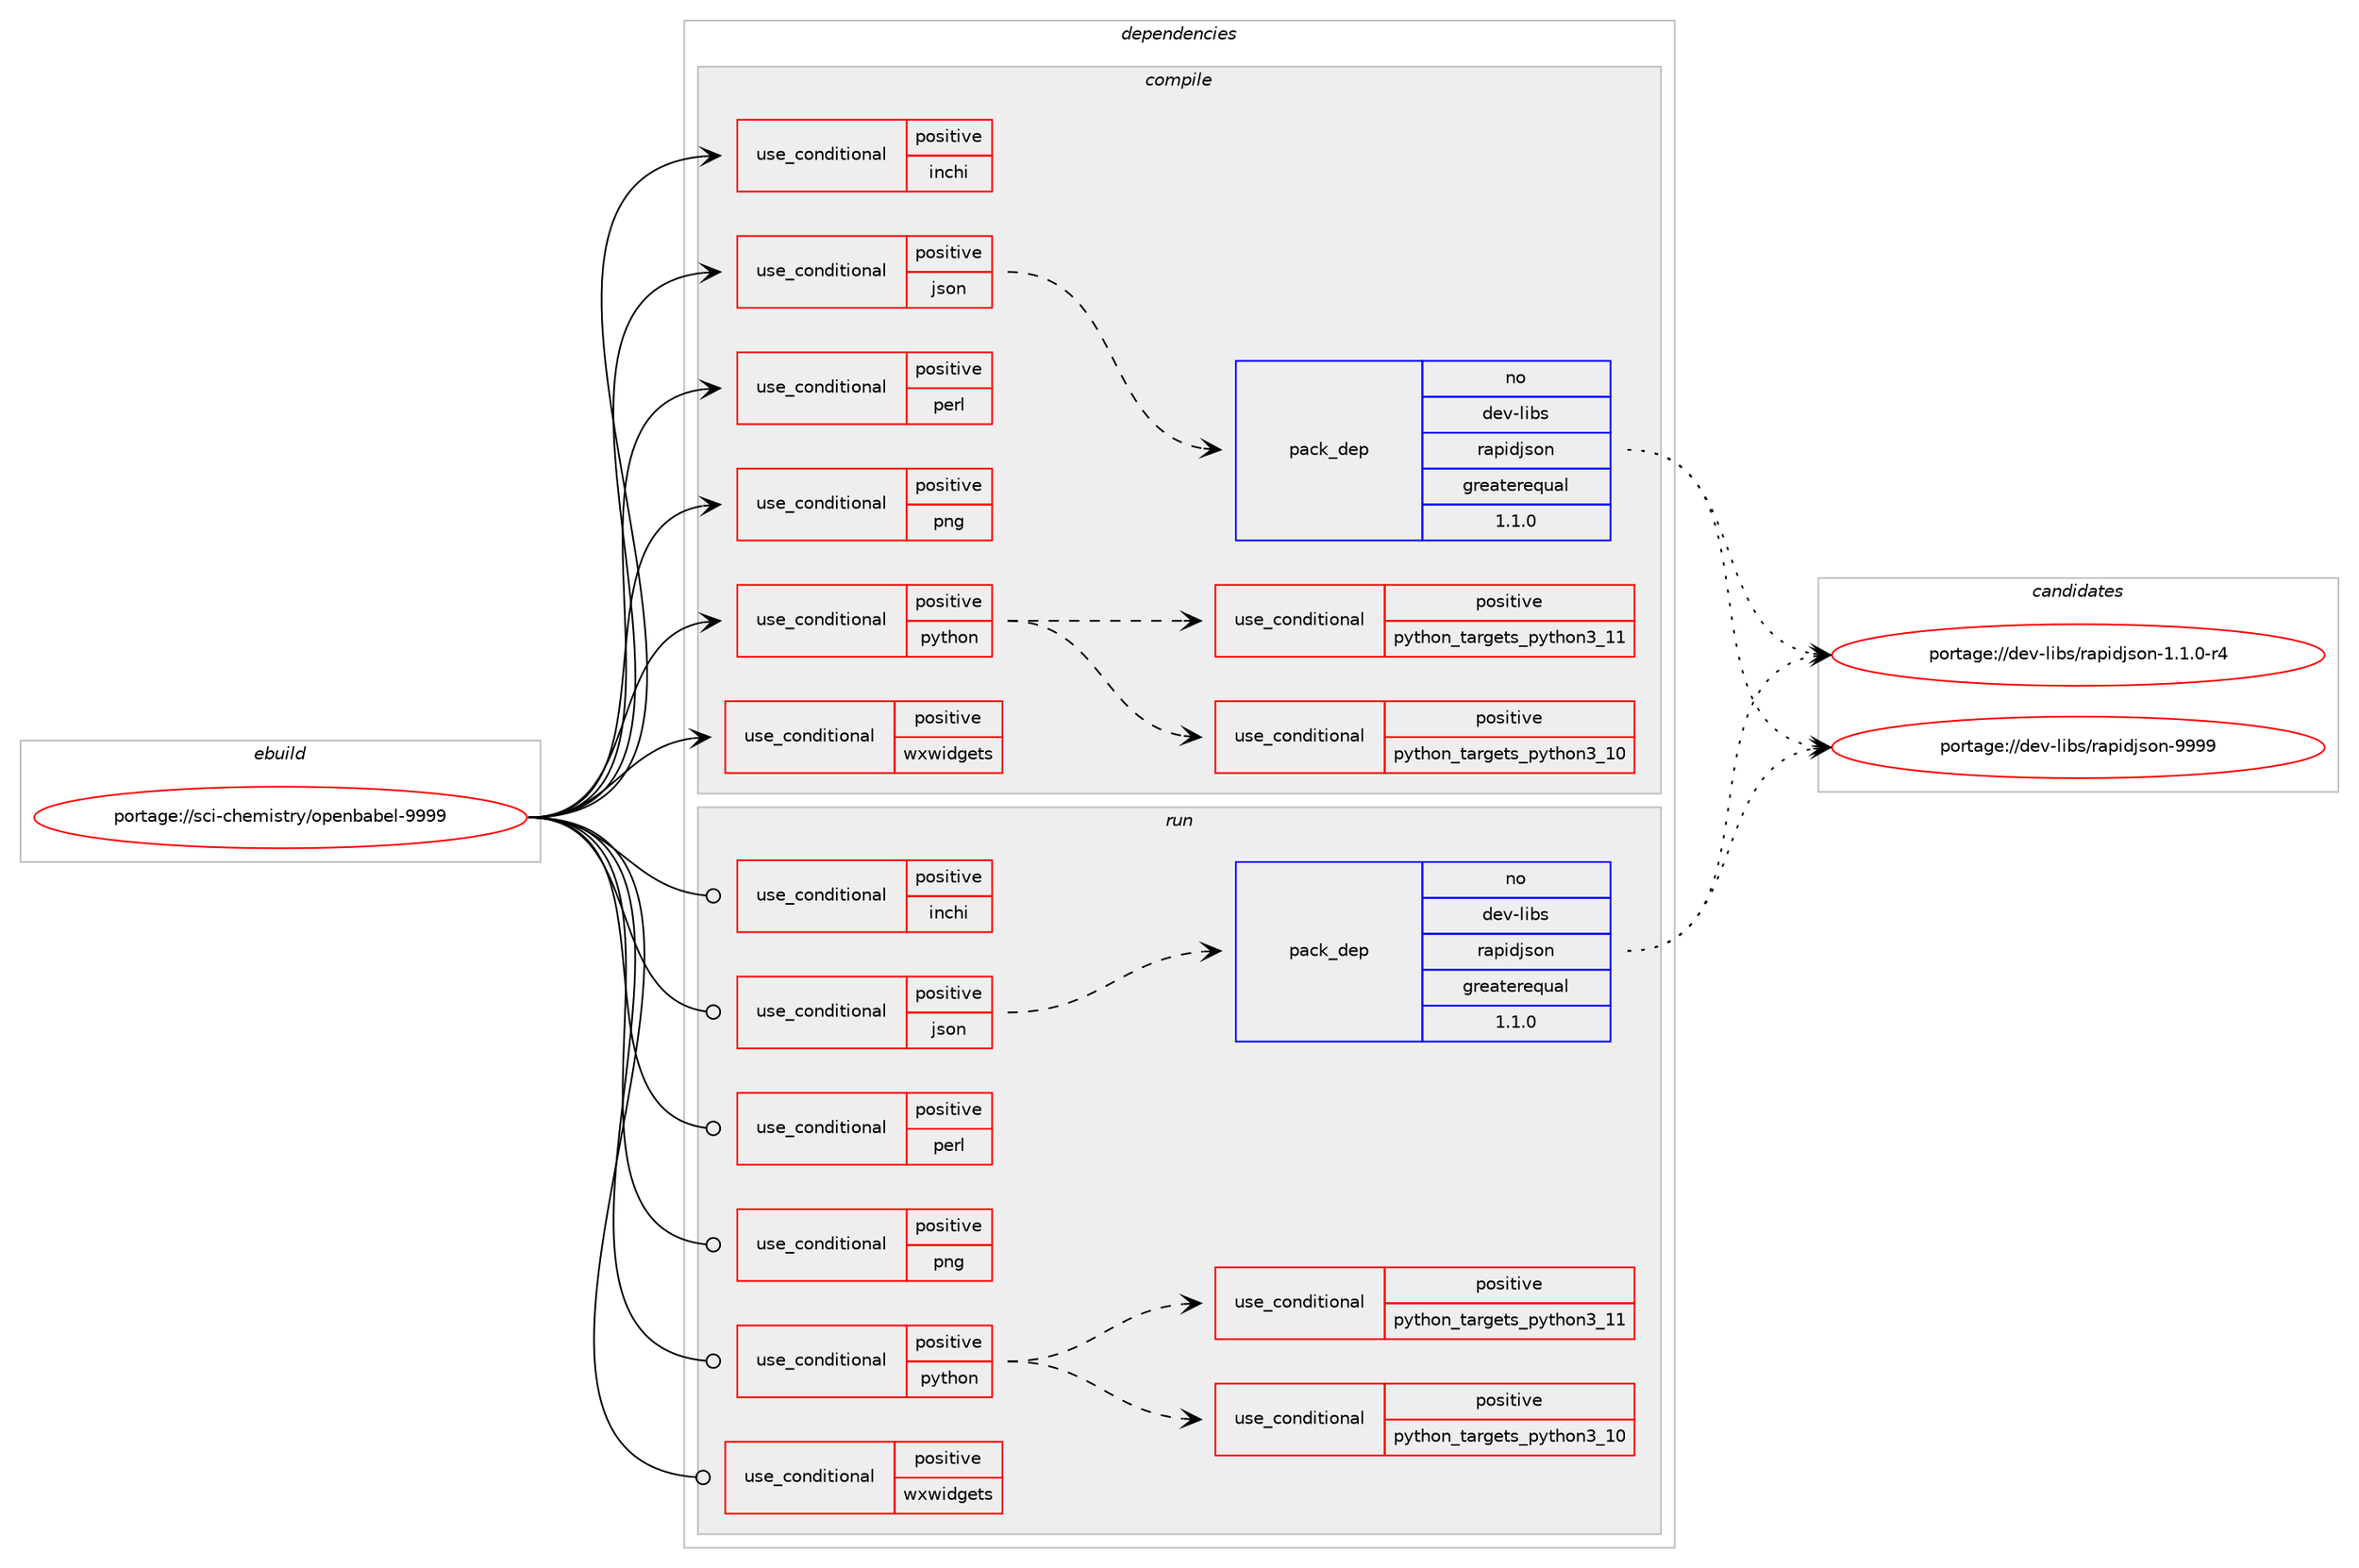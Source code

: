 digraph prolog {

# *************
# Graph options
# *************

newrank=true;
concentrate=true;
compound=true;
graph [rankdir=LR,fontname=Helvetica,fontsize=10,ranksep=1.5];#, ranksep=2.5, nodesep=0.2];
edge  [arrowhead=vee];
node  [fontname=Helvetica,fontsize=10];

# **********
# The ebuild
# **********

subgraph cluster_leftcol {
color=gray;
rank=same;
label=<<i>ebuild</i>>;
id [label="portage://sci-chemistry/openbabel-9999", color=red, width=4, href="../sci-chemistry/openbabel-9999.svg"];
}

# ****************
# The dependencies
# ****************

subgraph cluster_midcol {
color=gray;
label=<<i>dependencies</i>>;
subgraph cluster_compile {
fillcolor="#eeeeee";
style=filled;
label=<<i>compile</i>>;
subgraph cond6989 {
dependency9808 [label=<<TABLE BORDER="0" CELLBORDER="1" CELLSPACING="0" CELLPADDING="4"><TR><TD ROWSPAN="3" CELLPADDING="10">use_conditional</TD></TR><TR><TD>positive</TD></TR><TR><TD>inchi</TD></TR></TABLE>>, shape=none, color=red];
# *** BEGIN UNKNOWN DEPENDENCY TYPE (TODO) ***
# dependency9808 -> package_dependency(portage://sci-chemistry/openbabel-9999,install,no,sci-libs,inchi,none,[,,],[],[])
# *** END UNKNOWN DEPENDENCY TYPE (TODO) ***

}
id:e -> dependency9808:w [weight=20,style="solid",arrowhead="vee"];
subgraph cond6990 {
dependency9809 [label=<<TABLE BORDER="0" CELLBORDER="1" CELLSPACING="0" CELLPADDING="4"><TR><TD ROWSPAN="3" CELLPADDING="10">use_conditional</TD></TR><TR><TD>positive</TD></TR><TR><TD>json</TD></TR></TABLE>>, shape=none, color=red];
subgraph pack2731 {
dependency9810 [label=<<TABLE BORDER="0" CELLBORDER="1" CELLSPACING="0" CELLPADDING="4" WIDTH="220"><TR><TD ROWSPAN="6" CELLPADDING="30">pack_dep</TD></TR><TR><TD WIDTH="110">no</TD></TR><TR><TD>dev-libs</TD></TR><TR><TD>rapidjson</TD></TR><TR><TD>greaterequal</TD></TR><TR><TD>1.1.0</TD></TR></TABLE>>, shape=none, color=blue];
}
dependency9809:e -> dependency9810:w [weight=20,style="dashed",arrowhead="vee"];
}
id:e -> dependency9809:w [weight=20,style="solid",arrowhead="vee"];
subgraph cond6991 {
dependency9811 [label=<<TABLE BORDER="0" CELLBORDER="1" CELLSPACING="0" CELLPADDING="4"><TR><TD ROWSPAN="3" CELLPADDING="10">use_conditional</TD></TR><TR><TD>positive</TD></TR><TR><TD>perl</TD></TR></TABLE>>, shape=none, color=red];
# *** BEGIN UNKNOWN DEPENDENCY TYPE (TODO) ***
# dependency9811 -> package_dependency(portage://sci-chemistry/openbabel-9999,install,no,dev-lang,perl,none,[,,],[],[])
# *** END UNKNOWN DEPENDENCY TYPE (TODO) ***

}
id:e -> dependency9811:w [weight=20,style="solid",arrowhead="vee"];
subgraph cond6992 {
dependency9812 [label=<<TABLE BORDER="0" CELLBORDER="1" CELLSPACING="0" CELLPADDING="4"><TR><TD ROWSPAN="3" CELLPADDING="10">use_conditional</TD></TR><TR><TD>positive</TD></TR><TR><TD>png</TD></TR></TABLE>>, shape=none, color=red];
# *** BEGIN UNKNOWN DEPENDENCY TYPE (TODO) ***
# dependency9812 -> package_dependency(portage://sci-chemistry/openbabel-9999,install,no,x11-libs,cairo,none,[,,],[],[])
# *** END UNKNOWN DEPENDENCY TYPE (TODO) ***

}
id:e -> dependency9812:w [weight=20,style="solid",arrowhead="vee"];
subgraph cond6993 {
dependency9813 [label=<<TABLE BORDER="0" CELLBORDER="1" CELLSPACING="0" CELLPADDING="4"><TR><TD ROWSPAN="3" CELLPADDING="10">use_conditional</TD></TR><TR><TD>positive</TD></TR><TR><TD>python</TD></TR></TABLE>>, shape=none, color=red];
subgraph cond6994 {
dependency9814 [label=<<TABLE BORDER="0" CELLBORDER="1" CELLSPACING="0" CELLPADDING="4"><TR><TD ROWSPAN="3" CELLPADDING="10">use_conditional</TD></TR><TR><TD>positive</TD></TR><TR><TD>python_targets_python3_10</TD></TR></TABLE>>, shape=none, color=red];
# *** BEGIN UNKNOWN DEPENDENCY TYPE (TODO) ***
# dependency9814 -> package_dependency(portage://sci-chemistry/openbabel-9999,install,no,dev-lang,python,none,[,,],[slot(3.10)],[])
# *** END UNKNOWN DEPENDENCY TYPE (TODO) ***

}
dependency9813:e -> dependency9814:w [weight=20,style="dashed",arrowhead="vee"];
subgraph cond6995 {
dependency9815 [label=<<TABLE BORDER="0" CELLBORDER="1" CELLSPACING="0" CELLPADDING="4"><TR><TD ROWSPAN="3" CELLPADDING="10">use_conditional</TD></TR><TR><TD>positive</TD></TR><TR><TD>python_targets_python3_11</TD></TR></TABLE>>, shape=none, color=red];
# *** BEGIN UNKNOWN DEPENDENCY TYPE (TODO) ***
# dependency9815 -> package_dependency(portage://sci-chemistry/openbabel-9999,install,no,dev-lang,python,none,[,,],[slot(3.11)],[])
# *** END UNKNOWN DEPENDENCY TYPE (TODO) ***

}
dependency9813:e -> dependency9815:w [weight=20,style="dashed",arrowhead="vee"];
}
id:e -> dependency9813:w [weight=20,style="solid",arrowhead="vee"];
subgraph cond6996 {
dependency9816 [label=<<TABLE BORDER="0" CELLBORDER="1" CELLSPACING="0" CELLPADDING="4"><TR><TD ROWSPAN="3" CELLPADDING="10">use_conditional</TD></TR><TR><TD>positive</TD></TR><TR><TD>wxwidgets</TD></TR></TABLE>>, shape=none, color=red];
# *** BEGIN UNKNOWN DEPENDENCY TYPE (TODO) ***
# dependency9816 -> package_dependency(portage://sci-chemistry/openbabel-9999,install,no,x11-libs,wxGTK,none,[,,],[slot(3.2-gtk3)],[use(enable(X),none)])
# *** END UNKNOWN DEPENDENCY TYPE (TODO) ***

}
id:e -> dependency9816:w [weight=20,style="solid",arrowhead="vee"];
# *** BEGIN UNKNOWN DEPENDENCY TYPE (TODO) ***
# id -> package_dependency(portage://sci-chemistry/openbabel-9999,install,no,dev-cpp,eigen,none,[,,],[slot(3)],[])
# *** END UNKNOWN DEPENDENCY TYPE (TODO) ***

# *** BEGIN UNKNOWN DEPENDENCY TYPE (TODO) ***
# id -> package_dependency(portage://sci-chemistry/openbabel-9999,install,no,dev-libs,libxml2,none,[,,],[slot(2)],[])
# *** END UNKNOWN DEPENDENCY TYPE (TODO) ***

# *** BEGIN UNKNOWN DEPENDENCY TYPE (TODO) ***
# id -> package_dependency(portage://sci-chemistry/openbabel-9999,install,no,sys-libs,zlib,none,[,,],any_same_slot,[])
# *** END UNKNOWN DEPENDENCY TYPE (TODO) ***

}
subgraph cluster_compileandrun {
fillcolor="#eeeeee";
style=filled;
label=<<i>compile and run</i>>;
}
subgraph cluster_run {
fillcolor="#eeeeee";
style=filled;
label=<<i>run</i>>;
subgraph cond6997 {
dependency9817 [label=<<TABLE BORDER="0" CELLBORDER="1" CELLSPACING="0" CELLPADDING="4"><TR><TD ROWSPAN="3" CELLPADDING="10">use_conditional</TD></TR><TR><TD>positive</TD></TR><TR><TD>inchi</TD></TR></TABLE>>, shape=none, color=red];
# *** BEGIN UNKNOWN DEPENDENCY TYPE (TODO) ***
# dependency9817 -> package_dependency(portage://sci-chemistry/openbabel-9999,run,no,sci-libs,inchi,none,[,,],[],[])
# *** END UNKNOWN DEPENDENCY TYPE (TODO) ***

}
id:e -> dependency9817:w [weight=20,style="solid",arrowhead="odot"];
subgraph cond6998 {
dependency9818 [label=<<TABLE BORDER="0" CELLBORDER="1" CELLSPACING="0" CELLPADDING="4"><TR><TD ROWSPAN="3" CELLPADDING="10">use_conditional</TD></TR><TR><TD>positive</TD></TR><TR><TD>json</TD></TR></TABLE>>, shape=none, color=red];
subgraph pack2732 {
dependency9819 [label=<<TABLE BORDER="0" CELLBORDER="1" CELLSPACING="0" CELLPADDING="4" WIDTH="220"><TR><TD ROWSPAN="6" CELLPADDING="30">pack_dep</TD></TR><TR><TD WIDTH="110">no</TD></TR><TR><TD>dev-libs</TD></TR><TR><TD>rapidjson</TD></TR><TR><TD>greaterequal</TD></TR><TR><TD>1.1.0</TD></TR></TABLE>>, shape=none, color=blue];
}
dependency9818:e -> dependency9819:w [weight=20,style="dashed",arrowhead="vee"];
}
id:e -> dependency9818:w [weight=20,style="solid",arrowhead="odot"];
subgraph cond6999 {
dependency9820 [label=<<TABLE BORDER="0" CELLBORDER="1" CELLSPACING="0" CELLPADDING="4"><TR><TD ROWSPAN="3" CELLPADDING="10">use_conditional</TD></TR><TR><TD>positive</TD></TR><TR><TD>perl</TD></TR></TABLE>>, shape=none, color=red];
# *** BEGIN UNKNOWN DEPENDENCY TYPE (TODO) ***
# dependency9820 -> package_dependency(portage://sci-chemistry/openbabel-9999,run,no,dev-lang,perl,none,[,,],any_same_slot,[])
# *** END UNKNOWN DEPENDENCY TYPE (TODO) ***

# *** BEGIN UNKNOWN DEPENDENCY TYPE (TODO) ***
# dependency9820 -> package_dependency(portage://sci-chemistry/openbabel-9999,run,weak,sci-chemistry,openbabel-perl,none,[,,],[],[])
# *** END UNKNOWN DEPENDENCY TYPE (TODO) ***

}
id:e -> dependency9820:w [weight=20,style="solid",arrowhead="odot"];
subgraph cond7000 {
dependency9821 [label=<<TABLE BORDER="0" CELLBORDER="1" CELLSPACING="0" CELLPADDING="4"><TR><TD ROWSPAN="3" CELLPADDING="10">use_conditional</TD></TR><TR><TD>positive</TD></TR><TR><TD>png</TD></TR></TABLE>>, shape=none, color=red];
# *** BEGIN UNKNOWN DEPENDENCY TYPE (TODO) ***
# dependency9821 -> package_dependency(portage://sci-chemistry/openbabel-9999,run,no,x11-libs,cairo,none,[,,],[],[])
# *** END UNKNOWN DEPENDENCY TYPE (TODO) ***

}
id:e -> dependency9821:w [weight=20,style="solid",arrowhead="odot"];
subgraph cond7001 {
dependency9822 [label=<<TABLE BORDER="0" CELLBORDER="1" CELLSPACING="0" CELLPADDING="4"><TR><TD ROWSPAN="3" CELLPADDING="10">use_conditional</TD></TR><TR><TD>positive</TD></TR><TR><TD>python</TD></TR></TABLE>>, shape=none, color=red];
subgraph cond7002 {
dependency9823 [label=<<TABLE BORDER="0" CELLBORDER="1" CELLSPACING="0" CELLPADDING="4"><TR><TD ROWSPAN="3" CELLPADDING="10">use_conditional</TD></TR><TR><TD>positive</TD></TR><TR><TD>python_targets_python3_10</TD></TR></TABLE>>, shape=none, color=red];
# *** BEGIN UNKNOWN DEPENDENCY TYPE (TODO) ***
# dependency9823 -> package_dependency(portage://sci-chemistry/openbabel-9999,run,no,dev-lang,python,none,[,,],[slot(3.10)],[])
# *** END UNKNOWN DEPENDENCY TYPE (TODO) ***

}
dependency9822:e -> dependency9823:w [weight=20,style="dashed",arrowhead="vee"];
subgraph cond7003 {
dependency9824 [label=<<TABLE BORDER="0" CELLBORDER="1" CELLSPACING="0" CELLPADDING="4"><TR><TD ROWSPAN="3" CELLPADDING="10">use_conditional</TD></TR><TR><TD>positive</TD></TR><TR><TD>python_targets_python3_11</TD></TR></TABLE>>, shape=none, color=red];
# *** BEGIN UNKNOWN DEPENDENCY TYPE (TODO) ***
# dependency9824 -> package_dependency(portage://sci-chemistry/openbabel-9999,run,no,dev-lang,python,none,[,,],[slot(3.11)],[])
# *** END UNKNOWN DEPENDENCY TYPE (TODO) ***

}
dependency9822:e -> dependency9824:w [weight=20,style="dashed",arrowhead="vee"];
}
id:e -> dependency9822:w [weight=20,style="solid",arrowhead="odot"];
subgraph cond7004 {
dependency9825 [label=<<TABLE BORDER="0" CELLBORDER="1" CELLSPACING="0" CELLPADDING="4"><TR><TD ROWSPAN="3" CELLPADDING="10">use_conditional</TD></TR><TR><TD>positive</TD></TR><TR><TD>wxwidgets</TD></TR></TABLE>>, shape=none, color=red];
# *** BEGIN UNKNOWN DEPENDENCY TYPE (TODO) ***
# dependency9825 -> package_dependency(portage://sci-chemistry/openbabel-9999,run,no,x11-libs,wxGTK,none,[,,],[slot(3.2-gtk3)],[use(enable(X),none)])
# *** END UNKNOWN DEPENDENCY TYPE (TODO) ***

}
id:e -> dependency9825:w [weight=20,style="solid",arrowhead="odot"];
# *** BEGIN UNKNOWN DEPENDENCY TYPE (TODO) ***
# id -> package_dependency(portage://sci-chemistry/openbabel-9999,run,no,dev-cpp,eigen,none,[,,],[slot(3)],[])
# *** END UNKNOWN DEPENDENCY TYPE (TODO) ***

# *** BEGIN UNKNOWN DEPENDENCY TYPE (TODO) ***
# id -> package_dependency(portage://sci-chemistry/openbabel-9999,run,no,dev-libs,libxml2,none,[,,],[slot(2)],[])
# *** END UNKNOWN DEPENDENCY TYPE (TODO) ***

# *** BEGIN UNKNOWN DEPENDENCY TYPE (TODO) ***
# id -> package_dependency(portage://sci-chemistry/openbabel-9999,run,no,sys-libs,zlib,none,[,,],any_same_slot,[])
# *** END UNKNOWN DEPENDENCY TYPE (TODO) ***

}
}

# **************
# The candidates
# **************

subgraph cluster_choices {
rank=same;
color=gray;
label=<<i>candidates</i>>;

subgraph choice2731 {
color=black;
nodesep=1;
choice100101118451081059811547114971121051001061151111104549464946484511452 [label="portage://dev-libs/rapidjson-1.1.0-r4", color=red, width=4,href="../dev-libs/rapidjson-1.1.0-r4.svg"];
choice100101118451081059811547114971121051001061151111104557575757 [label="portage://dev-libs/rapidjson-9999", color=red, width=4,href="../dev-libs/rapidjson-9999.svg"];
dependency9810:e -> choice100101118451081059811547114971121051001061151111104549464946484511452:w [style=dotted,weight="100"];
dependency9810:e -> choice100101118451081059811547114971121051001061151111104557575757:w [style=dotted,weight="100"];
}
subgraph choice2732 {
color=black;
nodesep=1;
choice100101118451081059811547114971121051001061151111104549464946484511452 [label="portage://dev-libs/rapidjson-1.1.0-r4", color=red, width=4,href="../dev-libs/rapidjson-1.1.0-r4.svg"];
choice100101118451081059811547114971121051001061151111104557575757 [label="portage://dev-libs/rapidjson-9999", color=red, width=4,href="../dev-libs/rapidjson-9999.svg"];
dependency9819:e -> choice100101118451081059811547114971121051001061151111104549464946484511452:w [style=dotted,weight="100"];
dependency9819:e -> choice100101118451081059811547114971121051001061151111104557575757:w [style=dotted,weight="100"];
}
}

}

